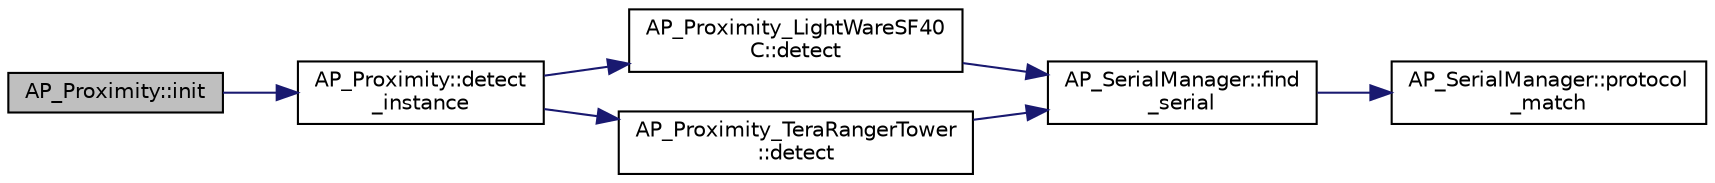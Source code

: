 digraph "AP_Proximity::init"
{
 // INTERACTIVE_SVG=YES
  edge [fontname="Helvetica",fontsize="10",labelfontname="Helvetica",labelfontsize="10"];
  node [fontname="Helvetica",fontsize="10",shape=record];
  rankdir="LR";
  Node1 [label="AP_Proximity::init",height=0.2,width=0.4,color="black", fillcolor="grey75", style="filled", fontcolor="black"];
  Node1 -> Node2 [color="midnightblue",fontsize="10",style="solid",fontname="Helvetica"];
  Node2 [label="AP_Proximity::detect\l_instance",height=0.2,width=0.4,color="black", fillcolor="white", style="filled",URL="$classAP__Proximity.html#aa06a750c61f34848a0cabaafbad387d5"];
  Node2 -> Node3 [color="midnightblue",fontsize="10",style="solid",fontname="Helvetica"];
  Node3 [label="AP_Proximity_LightWareSF40\lC::detect",height=0.2,width=0.4,color="black", fillcolor="white", style="filled",URL="$classAP__Proximity__LightWareSF40C.html#acb50f290c521c4ff5fa658aa271c6aad"];
  Node3 -> Node4 [color="midnightblue",fontsize="10",style="solid",fontname="Helvetica"];
  Node4 [label="AP_SerialManager::find\l_serial",height=0.2,width=0.4,color="black", fillcolor="white", style="filled",URL="$classAP__SerialManager.html#af80d1e798f50bcd4ffcff2f3313e3950"];
  Node4 -> Node5 [color="midnightblue",fontsize="10",style="solid",fontname="Helvetica"];
  Node5 [label="AP_SerialManager::protocol\l_match",height=0.2,width=0.4,color="black", fillcolor="white", style="filled",URL="$classAP__SerialManager.html#a0b9318b2cf0f61a6e13d46a125dc038b"];
  Node2 -> Node6 [color="midnightblue",fontsize="10",style="solid",fontname="Helvetica"];
  Node6 [label="AP_Proximity_TeraRangerTower\l::detect",height=0.2,width=0.4,color="black", fillcolor="white", style="filled",URL="$classAP__Proximity__TeraRangerTower.html#a6a457c5f8c14f8857ce623e311436278"];
  Node6 -> Node4 [color="midnightblue",fontsize="10",style="solid",fontname="Helvetica"];
}
